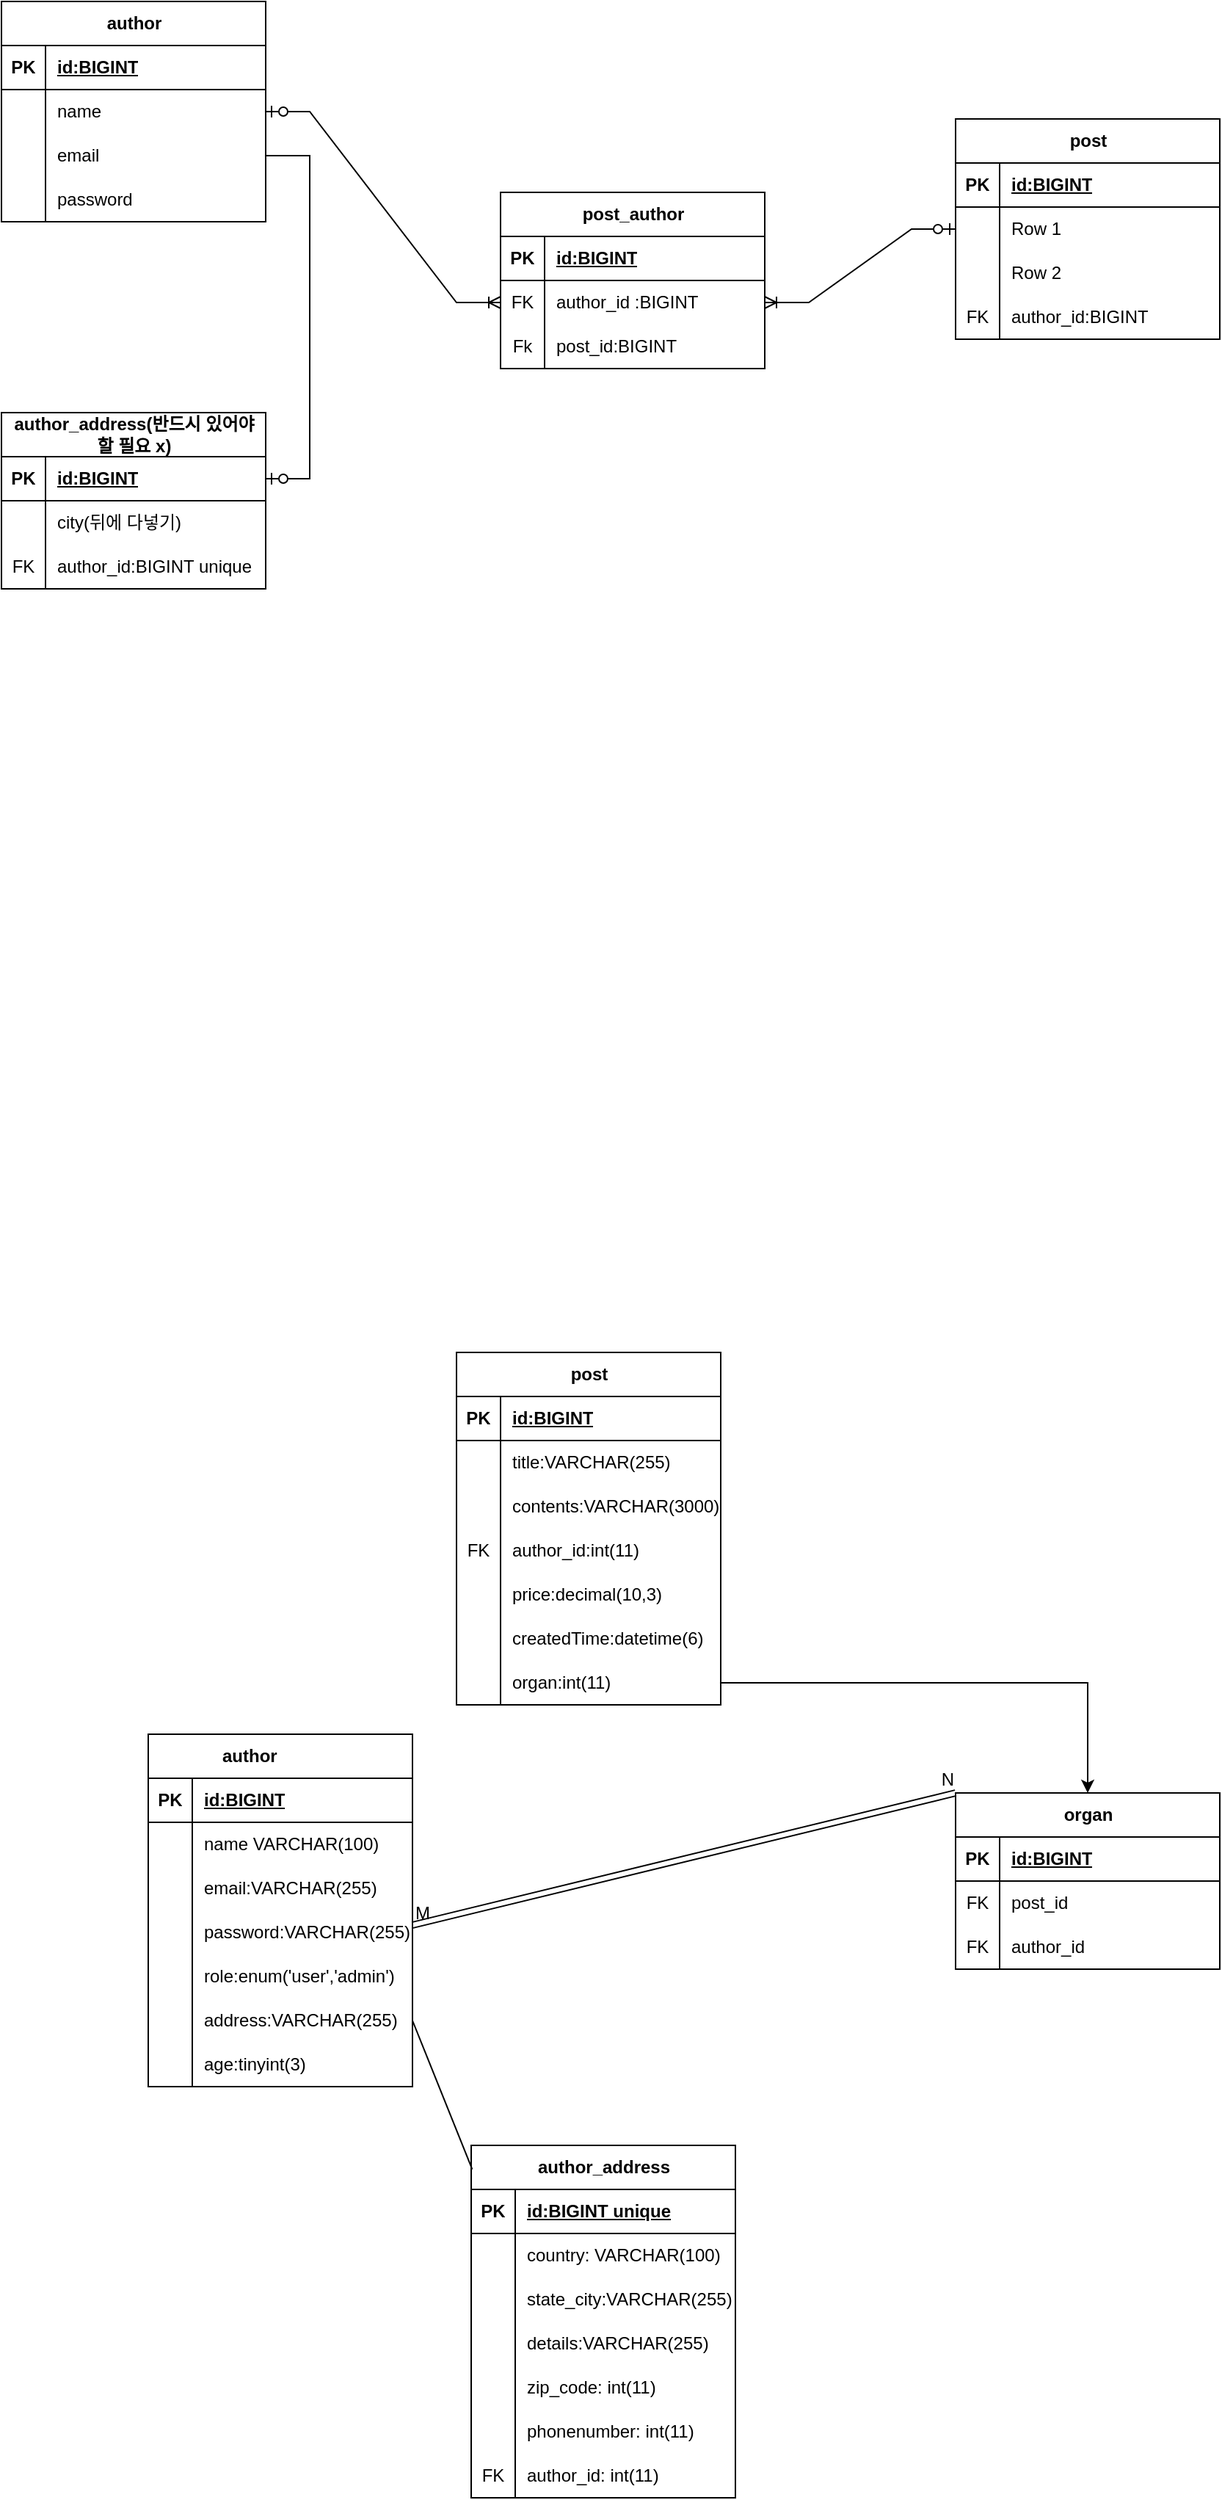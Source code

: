 <mxfile version="22.1.3" type="github">
  <diagram name="페이지-1" id="ly-QsgvtswhfLHgIecwg">
    <mxGraphModel dx="1050" dy="1691" grid="1" gridSize="10" guides="1" tooltips="1" connect="1" arrows="1" fold="1" page="1" pageScale="1" pageWidth="827" pageHeight="1169" math="0" shadow="0">
      <root>
        <mxCell id="0" />
        <mxCell id="1" parent="0" />
        <mxCell id="wgZzSziAznbYjshw0b0X-1" value="author&lt;span style=&quot;white-space: pre;&quot;&gt;&#x9;&lt;/span&gt;&lt;span style=&quot;white-space: pre;&quot;&gt;&#x9;&lt;/span&gt;" style="shape=table;startSize=30;container=1;collapsible=1;childLayout=tableLayout;fixedRows=1;rowLines=0;fontStyle=1;align=center;resizeLast=1;html=1;" vertex="1" parent="1">
          <mxGeometry x="190" y="200" width="180" height="240" as="geometry" />
        </mxCell>
        <mxCell id="wgZzSziAznbYjshw0b0X-2" value="" style="shape=tableRow;horizontal=0;startSize=0;swimlaneHead=0;swimlaneBody=0;fillColor=none;collapsible=0;dropTarget=0;points=[[0,0.5],[1,0.5]];portConstraint=eastwest;top=0;left=0;right=0;bottom=1;" vertex="1" parent="wgZzSziAznbYjshw0b0X-1">
          <mxGeometry y="30" width="180" height="30" as="geometry" />
        </mxCell>
        <mxCell id="wgZzSziAznbYjshw0b0X-3" value="PK" style="shape=partialRectangle;connectable=0;fillColor=none;top=0;left=0;bottom=0;right=0;fontStyle=1;overflow=hidden;whiteSpace=wrap;html=1;" vertex="1" parent="wgZzSziAznbYjshw0b0X-2">
          <mxGeometry width="30" height="30" as="geometry">
            <mxRectangle width="30" height="30" as="alternateBounds" />
          </mxGeometry>
        </mxCell>
        <mxCell id="wgZzSziAznbYjshw0b0X-4" value="id:BIGINT" style="shape=partialRectangle;connectable=0;fillColor=none;top=0;left=0;bottom=0;right=0;align=left;spacingLeft=6;fontStyle=5;overflow=hidden;whiteSpace=wrap;html=1;" vertex="1" parent="wgZzSziAznbYjshw0b0X-2">
          <mxGeometry x="30" width="150" height="30" as="geometry">
            <mxRectangle width="150" height="30" as="alternateBounds" />
          </mxGeometry>
        </mxCell>
        <mxCell id="wgZzSziAznbYjshw0b0X-5" value="" style="shape=tableRow;horizontal=0;startSize=0;swimlaneHead=0;swimlaneBody=0;fillColor=none;collapsible=0;dropTarget=0;points=[[0,0.5],[1,0.5]];portConstraint=eastwest;top=0;left=0;right=0;bottom=0;" vertex="1" parent="wgZzSziAznbYjshw0b0X-1">
          <mxGeometry y="60" width="180" height="30" as="geometry" />
        </mxCell>
        <mxCell id="wgZzSziAznbYjshw0b0X-6" value="" style="shape=partialRectangle;connectable=0;fillColor=none;top=0;left=0;bottom=0;right=0;editable=1;overflow=hidden;whiteSpace=wrap;html=1;" vertex="1" parent="wgZzSziAznbYjshw0b0X-5">
          <mxGeometry width="30" height="30" as="geometry">
            <mxRectangle width="30" height="30" as="alternateBounds" />
          </mxGeometry>
        </mxCell>
        <mxCell id="wgZzSziAznbYjshw0b0X-7" value="name VARCHAR(100)" style="shape=partialRectangle;connectable=0;fillColor=none;top=0;left=0;bottom=0;right=0;align=left;spacingLeft=6;overflow=hidden;whiteSpace=wrap;html=1;" vertex="1" parent="wgZzSziAznbYjshw0b0X-5">
          <mxGeometry x="30" width="150" height="30" as="geometry">
            <mxRectangle width="150" height="30" as="alternateBounds" />
          </mxGeometry>
        </mxCell>
        <mxCell id="wgZzSziAznbYjshw0b0X-8" value="" style="shape=tableRow;horizontal=0;startSize=0;swimlaneHead=0;swimlaneBody=0;fillColor=none;collapsible=0;dropTarget=0;points=[[0,0.5],[1,0.5]];portConstraint=eastwest;top=0;left=0;right=0;bottom=0;" vertex="1" parent="wgZzSziAznbYjshw0b0X-1">
          <mxGeometry y="90" width="180" height="30" as="geometry" />
        </mxCell>
        <mxCell id="wgZzSziAznbYjshw0b0X-9" value="" style="shape=partialRectangle;connectable=0;fillColor=none;top=0;left=0;bottom=0;right=0;editable=1;overflow=hidden;whiteSpace=wrap;html=1;" vertex="1" parent="wgZzSziAznbYjshw0b0X-8">
          <mxGeometry width="30" height="30" as="geometry">
            <mxRectangle width="30" height="30" as="alternateBounds" />
          </mxGeometry>
        </mxCell>
        <mxCell id="wgZzSziAznbYjshw0b0X-10" value="email:VARCHAR(255)" style="shape=partialRectangle;connectable=0;fillColor=none;top=0;left=0;bottom=0;right=0;align=left;spacingLeft=6;overflow=hidden;whiteSpace=wrap;html=1;" vertex="1" parent="wgZzSziAznbYjshw0b0X-8">
          <mxGeometry x="30" width="150" height="30" as="geometry">
            <mxRectangle width="150" height="30" as="alternateBounds" />
          </mxGeometry>
        </mxCell>
        <mxCell id="wgZzSziAznbYjshw0b0X-11" value="" style="shape=tableRow;horizontal=0;startSize=0;swimlaneHead=0;swimlaneBody=0;fillColor=none;collapsible=0;dropTarget=0;points=[[0,0.5],[1,0.5]];portConstraint=eastwest;top=0;left=0;right=0;bottom=0;" vertex="1" parent="wgZzSziAznbYjshw0b0X-1">
          <mxGeometry y="120" width="180" height="30" as="geometry" />
        </mxCell>
        <mxCell id="wgZzSziAznbYjshw0b0X-12" value="" style="shape=partialRectangle;connectable=0;fillColor=none;top=0;left=0;bottom=0;right=0;editable=1;overflow=hidden;whiteSpace=wrap;html=1;" vertex="1" parent="wgZzSziAznbYjshw0b0X-11">
          <mxGeometry width="30" height="30" as="geometry">
            <mxRectangle width="30" height="30" as="alternateBounds" />
          </mxGeometry>
        </mxCell>
        <mxCell id="wgZzSziAznbYjshw0b0X-13" value="password:VARCHAR(255)" style="shape=partialRectangle;connectable=0;fillColor=none;top=0;left=0;bottom=0;right=0;align=left;spacingLeft=6;overflow=hidden;whiteSpace=wrap;html=1;" vertex="1" parent="wgZzSziAznbYjshw0b0X-11">
          <mxGeometry x="30" width="150" height="30" as="geometry">
            <mxRectangle width="150" height="30" as="alternateBounds" />
          </mxGeometry>
        </mxCell>
        <mxCell id="wgZzSziAznbYjshw0b0X-14" value="" style="shape=tableRow;horizontal=0;startSize=0;swimlaneHead=0;swimlaneBody=0;fillColor=none;collapsible=0;dropTarget=0;points=[[0,0.5],[1,0.5]];portConstraint=eastwest;top=0;left=0;right=0;bottom=0;" vertex="1" parent="wgZzSziAznbYjshw0b0X-1">
          <mxGeometry y="150" width="180" height="30" as="geometry" />
        </mxCell>
        <mxCell id="wgZzSziAznbYjshw0b0X-15" value="" style="shape=partialRectangle;connectable=0;fillColor=none;top=0;left=0;bottom=0;right=0;editable=1;overflow=hidden;whiteSpace=wrap;html=1;" vertex="1" parent="wgZzSziAznbYjshw0b0X-14">
          <mxGeometry width="30" height="30" as="geometry">
            <mxRectangle width="30" height="30" as="alternateBounds" />
          </mxGeometry>
        </mxCell>
        <mxCell id="wgZzSziAznbYjshw0b0X-16" value="role:enum(&#39;user&#39;,&#39;admin&#39;)" style="shape=partialRectangle;connectable=0;fillColor=none;top=0;left=0;bottom=0;right=0;align=left;spacingLeft=6;overflow=hidden;whiteSpace=wrap;html=1;" vertex="1" parent="wgZzSziAznbYjshw0b0X-14">
          <mxGeometry x="30" width="150" height="30" as="geometry">
            <mxRectangle width="150" height="30" as="alternateBounds" />
          </mxGeometry>
        </mxCell>
        <mxCell id="wgZzSziAznbYjshw0b0X-17" value="" style="shape=tableRow;horizontal=0;startSize=0;swimlaneHead=0;swimlaneBody=0;fillColor=none;collapsible=0;dropTarget=0;points=[[0,0.5],[1,0.5]];portConstraint=eastwest;top=0;left=0;right=0;bottom=0;" vertex="1" parent="wgZzSziAznbYjshw0b0X-1">
          <mxGeometry y="180" width="180" height="30" as="geometry" />
        </mxCell>
        <mxCell id="wgZzSziAznbYjshw0b0X-18" value="" style="shape=partialRectangle;connectable=0;fillColor=none;top=0;left=0;bottom=0;right=0;editable=1;overflow=hidden;whiteSpace=wrap;html=1;" vertex="1" parent="wgZzSziAznbYjshw0b0X-17">
          <mxGeometry width="30" height="30" as="geometry">
            <mxRectangle width="30" height="30" as="alternateBounds" />
          </mxGeometry>
        </mxCell>
        <mxCell id="wgZzSziAznbYjshw0b0X-19" value="address:VARCHAR(255)" style="shape=partialRectangle;connectable=0;fillColor=none;top=0;left=0;bottom=0;right=0;align=left;spacingLeft=6;overflow=hidden;whiteSpace=wrap;html=1;" vertex="1" parent="wgZzSziAznbYjshw0b0X-17">
          <mxGeometry x="30" width="150" height="30" as="geometry">
            <mxRectangle width="150" height="30" as="alternateBounds" />
          </mxGeometry>
        </mxCell>
        <mxCell id="wgZzSziAznbYjshw0b0X-20" value="" style="shape=tableRow;horizontal=0;startSize=0;swimlaneHead=0;swimlaneBody=0;fillColor=none;collapsible=0;dropTarget=0;points=[[0,0.5],[1,0.5]];portConstraint=eastwest;top=0;left=0;right=0;bottom=0;" vertex="1" parent="wgZzSziAznbYjshw0b0X-1">
          <mxGeometry y="210" width="180" height="30" as="geometry" />
        </mxCell>
        <mxCell id="wgZzSziAznbYjshw0b0X-21" value="" style="shape=partialRectangle;connectable=0;fillColor=none;top=0;left=0;bottom=0;right=0;editable=1;overflow=hidden;whiteSpace=wrap;html=1;" vertex="1" parent="wgZzSziAznbYjshw0b0X-20">
          <mxGeometry width="30" height="30" as="geometry">
            <mxRectangle width="30" height="30" as="alternateBounds" />
          </mxGeometry>
        </mxCell>
        <mxCell id="wgZzSziAznbYjshw0b0X-22" value="age:tinyint(3)" style="shape=partialRectangle;connectable=0;fillColor=none;top=0;left=0;bottom=0;right=0;align=left;spacingLeft=6;overflow=hidden;whiteSpace=wrap;html=1;" vertex="1" parent="wgZzSziAznbYjshw0b0X-20">
          <mxGeometry x="30" width="150" height="30" as="geometry">
            <mxRectangle width="150" height="30" as="alternateBounds" />
          </mxGeometry>
        </mxCell>
        <mxCell id="wgZzSziAznbYjshw0b0X-23" value="post" style="shape=table;startSize=30;container=1;collapsible=1;childLayout=tableLayout;fixedRows=1;rowLines=0;fontStyle=1;align=center;resizeLast=1;html=1;" vertex="1" parent="1">
          <mxGeometry x="400" y="-60" width="180" height="240" as="geometry" />
        </mxCell>
        <mxCell id="wgZzSziAznbYjshw0b0X-24" value="" style="shape=tableRow;horizontal=0;startSize=0;swimlaneHead=0;swimlaneBody=0;fillColor=none;collapsible=0;dropTarget=0;points=[[0,0.5],[1,0.5]];portConstraint=eastwest;top=0;left=0;right=0;bottom=1;" vertex="1" parent="wgZzSziAznbYjshw0b0X-23">
          <mxGeometry y="30" width="180" height="30" as="geometry" />
        </mxCell>
        <mxCell id="wgZzSziAznbYjshw0b0X-25" value="PK" style="shape=partialRectangle;connectable=0;fillColor=none;top=0;left=0;bottom=0;right=0;fontStyle=1;overflow=hidden;whiteSpace=wrap;html=1;" vertex="1" parent="wgZzSziAznbYjshw0b0X-24">
          <mxGeometry width="30" height="30" as="geometry">
            <mxRectangle width="30" height="30" as="alternateBounds" />
          </mxGeometry>
        </mxCell>
        <mxCell id="wgZzSziAznbYjshw0b0X-26" value="id:BIGINT" style="shape=partialRectangle;connectable=0;fillColor=none;top=0;left=0;bottom=0;right=0;align=left;spacingLeft=6;fontStyle=5;overflow=hidden;whiteSpace=wrap;html=1;" vertex="1" parent="wgZzSziAznbYjshw0b0X-24">
          <mxGeometry x="30" width="150" height="30" as="geometry">
            <mxRectangle width="150" height="30" as="alternateBounds" />
          </mxGeometry>
        </mxCell>
        <mxCell id="wgZzSziAznbYjshw0b0X-27" value="" style="shape=tableRow;horizontal=0;startSize=0;swimlaneHead=0;swimlaneBody=0;fillColor=none;collapsible=0;dropTarget=0;points=[[0,0.5],[1,0.5]];portConstraint=eastwest;top=0;left=0;right=0;bottom=0;" vertex="1" parent="wgZzSziAznbYjshw0b0X-23">
          <mxGeometry y="60" width="180" height="30" as="geometry" />
        </mxCell>
        <mxCell id="wgZzSziAznbYjshw0b0X-28" value="" style="shape=partialRectangle;connectable=0;fillColor=none;top=0;left=0;bottom=0;right=0;editable=1;overflow=hidden;whiteSpace=wrap;html=1;" vertex="1" parent="wgZzSziAznbYjshw0b0X-27">
          <mxGeometry width="30" height="30" as="geometry">
            <mxRectangle width="30" height="30" as="alternateBounds" />
          </mxGeometry>
        </mxCell>
        <mxCell id="wgZzSziAznbYjshw0b0X-29" value="title:VARCHAR(255)" style="shape=partialRectangle;connectable=0;fillColor=none;top=0;left=0;bottom=0;right=0;align=left;spacingLeft=6;overflow=hidden;whiteSpace=wrap;html=1;" vertex="1" parent="wgZzSziAznbYjshw0b0X-27">
          <mxGeometry x="30" width="150" height="30" as="geometry">
            <mxRectangle width="150" height="30" as="alternateBounds" />
          </mxGeometry>
        </mxCell>
        <mxCell id="wgZzSziAznbYjshw0b0X-30" value="" style="shape=tableRow;horizontal=0;startSize=0;swimlaneHead=0;swimlaneBody=0;fillColor=none;collapsible=0;dropTarget=0;points=[[0,0.5],[1,0.5]];portConstraint=eastwest;top=0;left=0;right=0;bottom=0;" vertex="1" parent="wgZzSziAznbYjshw0b0X-23">
          <mxGeometry y="90" width="180" height="30" as="geometry" />
        </mxCell>
        <mxCell id="wgZzSziAznbYjshw0b0X-31" value="" style="shape=partialRectangle;connectable=0;fillColor=none;top=0;left=0;bottom=0;right=0;editable=1;overflow=hidden;whiteSpace=wrap;html=1;" vertex="1" parent="wgZzSziAznbYjshw0b0X-30">
          <mxGeometry width="30" height="30" as="geometry">
            <mxRectangle width="30" height="30" as="alternateBounds" />
          </mxGeometry>
        </mxCell>
        <mxCell id="wgZzSziAznbYjshw0b0X-32" value="contents:VARCHAR(3000)" style="shape=partialRectangle;connectable=0;fillColor=none;top=0;left=0;bottom=0;right=0;align=left;spacingLeft=6;overflow=hidden;whiteSpace=wrap;html=1;" vertex="1" parent="wgZzSziAznbYjshw0b0X-30">
          <mxGeometry x="30" width="150" height="30" as="geometry">
            <mxRectangle width="150" height="30" as="alternateBounds" />
          </mxGeometry>
        </mxCell>
        <mxCell id="wgZzSziAznbYjshw0b0X-33" value="" style="shape=tableRow;horizontal=0;startSize=0;swimlaneHead=0;swimlaneBody=0;fillColor=none;collapsible=0;dropTarget=0;points=[[0,0.5],[1,0.5]];portConstraint=eastwest;top=0;left=0;right=0;bottom=0;" vertex="1" parent="wgZzSziAznbYjshw0b0X-23">
          <mxGeometry y="120" width="180" height="30" as="geometry" />
        </mxCell>
        <mxCell id="wgZzSziAznbYjshw0b0X-34" value="FK" style="shape=partialRectangle;connectable=0;fillColor=none;top=0;left=0;bottom=0;right=0;editable=1;overflow=hidden;whiteSpace=wrap;html=1;" vertex="1" parent="wgZzSziAznbYjshw0b0X-33">
          <mxGeometry width="30" height="30" as="geometry">
            <mxRectangle width="30" height="30" as="alternateBounds" />
          </mxGeometry>
        </mxCell>
        <mxCell id="wgZzSziAznbYjshw0b0X-35" value="author_id:int(11)" style="shape=partialRectangle;connectable=0;fillColor=none;top=0;left=0;bottom=0;right=0;align=left;spacingLeft=6;overflow=hidden;whiteSpace=wrap;html=1;" vertex="1" parent="wgZzSziAznbYjshw0b0X-33">
          <mxGeometry x="30" width="150" height="30" as="geometry">
            <mxRectangle width="150" height="30" as="alternateBounds" />
          </mxGeometry>
        </mxCell>
        <mxCell id="wgZzSziAznbYjshw0b0X-36" value="" style="shape=tableRow;horizontal=0;startSize=0;swimlaneHead=0;swimlaneBody=0;fillColor=none;collapsible=0;dropTarget=0;points=[[0,0.5],[1,0.5]];portConstraint=eastwest;top=0;left=0;right=0;bottom=0;" vertex="1" parent="wgZzSziAznbYjshw0b0X-23">
          <mxGeometry y="150" width="180" height="30" as="geometry" />
        </mxCell>
        <mxCell id="wgZzSziAznbYjshw0b0X-37" value="" style="shape=partialRectangle;connectable=0;fillColor=none;top=0;left=0;bottom=0;right=0;editable=1;overflow=hidden;whiteSpace=wrap;html=1;" vertex="1" parent="wgZzSziAznbYjshw0b0X-36">
          <mxGeometry width="30" height="30" as="geometry">
            <mxRectangle width="30" height="30" as="alternateBounds" />
          </mxGeometry>
        </mxCell>
        <mxCell id="wgZzSziAznbYjshw0b0X-38" value="price:decimal(10,3)" style="shape=partialRectangle;connectable=0;fillColor=none;top=0;left=0;bottom=0;right=0;align=left;spacingLeft=6;overflow=hidden;whiteSpace=wrap;html=1;" vertex="1" parent="wgZzSziAznbYjshw0b0X-36">
          <mxGeometry x="30" width="150" height="30" as="geometry">
            <mxRectangle width="150" height="30" as="alternateBounds" />
          </mxGeometry>
        </mxCell>
        <mxCell id="wgZzSziAznbYjshw0b0X-39" value="" style="shape=tableRow;horizontal=0;startSize=0;swimlaneHead=0;swimlaneBody=0;fillColor=none;collapsible=0;dropTarget=0;points=[[0,0.5],[1,0.5]];portConstraint=eastwest;top=0;left=0;right=0;bottom=0;" vertex="1" parent="wgZzSziAznbYjshw0b0X-23">
          <mxGeometry y="180" width="180" height="30" as="geometry" />
        </mxCell>
        <mxCell id="wgZzSziAznbYjshw0b0X-40" value="" style="shape=partialRectangle;connectable=0;fillColor=none;top=0;left=0;bottom=0;right=0;editable=1;overflow=hidden;whiteSpace=wrap;html=1;" vertex="1" parent="wgZzSziAznbYjshw0b0X-39">
          <mxGeometry width="30" height="30" as="geometry">
            <mxRectangle width="30" height="30" as="alternateBounds" />
          </mxGeometry>
        </mxCell>
        <mxCell id="wgZzSziAznbYjshw0b0X-41" value="createdTime:datetime(6)" style="shape=partialRectangle;connectable=0;fillColor=none;top=0;left=0;bottom=0;right=0;align=left;spacingLeft=6;overflow=hidden;whiteSpace=wrap;html=1;" vertex="1" parent="wgZzSziAznbYjshw0b0X-39">
          <mxGeometry x="30" width="150" height="30" as="geometry">
            <mxRectangle width="150" height="30" as="alternateBounds" />
          </mxGeometry>
        </mxCell>
        <mxCell id="wgZzSziAznbYjshw0b0X-105" value="" style="shape=tableRow;horizontal=0;startSize=0;swimlaneHead=0;swimlaneBody=0;fillColor=none;collapsible=0;dropTarget=0;points=[[0,0.5],[1,0.5]];portConstraint=eastwest;top=0;left=0;right=0;bottom=0;" vertex="1" parent="wgZzSziAznbYjshw0b0X-23">
          <mxGeometry y="210" width="180" height="30" as="geometry" />
        </mxCell>
        <mxCell id="wgZzSziAznbYjshw0b0X-106" value="" style="shape=partialRectangle;connectable=0;fillColor=none;top=0;left=0;bottom=0;right=0;editable=1;overflow=hidden;whiteSpace=wrap;html=1;" vertex="1" parent="wgZzSziAznbYjshw0b0X-105">
          <mxGeometry width="30" height="30" as="geometry">
            <mxRectangle width="30" height="30" as="alternateBounds" />
          </mxGeometry>
        </mxCell>
        <mxCell id="wgZzSziAznbYjshw0b0X-107" value="organ:int(11)" style="shape=partialRectangle;connectable=0;fillColor=none;top=0;left=0;bottom=0;right=0;align=left;spacingLeft=6;overflow=hidden;whiteSpace=wrap;html=1;" vertex="1" parent="wgZzSziAznbYjshw0b0X-105">
          <mxGeometry x="30" width="150" height="30" as="geometry">
            <mxRectangle width="150" height="30" as="alternateBounds" />
          </mxGeometry>
        </mxCell>
        <mxCell id="wgZzSziAznbYjshw0b0X-45" value="author_address" style="shape=table;startSize=30;container=1;collapsible=1;childLayout=tableLayout;fixedRows=1;rowLines=0;fontStyle=1;align=center;resizeLast=1;html=1;" vertex="1" parent="1">
          <mxGeometry x="410" y="480" width="180" height="240" as="geometry" />
        </mxCell>
        <mxCell id="wgZzSziAznbYjshw0b0X-46" value="" style="shape=tableRow;horizontal=0;startSize=0;swimlaneHead=0;swimlaneBody=0;fillColor=none;collapsible=0;dropTarget=0;points=[[0,0.5],[1,0.5]];portConstraint=eastwest;top=0;left=0;right=0;bottom=1;" vertex="1" parent="wgZzSziAznbYjshw0b0X-45">
          <mxGeometry y="30" width="180" height="30" as="geometry" />
        </mxCell>
        <mxCell id="wgZzSziAznbYjshw0b0X-47" value="PK" style="shape=partialRectangle;connectable=0;fillColor=none;top=0;left=0;bottom=0;right=0;fontStyle=1;overflow=hidden;whiteSpace=wrap;html=1;" vertex="1" parent="wgZzSziAznbYjshw0b0X-46">
          <mxGeometry width="30" height="30" as="geometry">
            <mxRectangle width="30" height="30" as="alternateBounds" />
          </mxGeometry>
        </mxCell>
        <mxCell id="wgZzSziAznbYjshw0b0X-48" value="id:BIGINT unique" style="shape=partialRectangle;connectable=0;fillColor=none;top=0;left=0;bottom=0;right=0;align=left;spacingLeft=6;fontStyle=5;overflow=hidden;whiteSpace=wrap;html=1;" vertex="1" parent="wgZzSziAznbYjshw0b0X-46">
          <mxGeometry x="30" width="150" height="30" as="geometry">
            <mxRectangle width="150" height="30" as="alternateBounds" />
          </mxGeometry>
        </mxCell>
        <mxCell id="wgZzSziAznbYjshw0b0X-49" value="" style="shape=tableRow;horizontal=0;startSize=0;swimlaneHead=0;swimlaneBody=0;fillColor=none;collapsible=0;dropTarget=0;points=[[0,0.5],[1,0.5]];portConstraint=eastwest;top=0;left=0;right=0;bottom=0;" vertex="1" parent="wgZzSziAznbYjshw0b0X-45">
          <mxGeometry y="60" width="180" height="30" as="geometry" />
        </mxCell>
        <mxCell id="wgZzSziAznbYjshw0b0X-50" value="" style="shape=partialRectangle;connectable=0;fillColor=none;top=0;left=0;bottom=0;right=0;editable=1;overflow=hidden;whiteSpace=wrap;html=1;" vertex="1" parent="wgZzSziAznbYjshw0b0X-49">
          <mxGeometry width="30" height="30" as="geometry">
            <mxRectangle width="30" height="30" as="alternateBounds" />
          </mxGeometry>
        </mxCell>
        <mxCell id="wgZzSziAznbYjshw0b0X-51" value="country: VARCHAR(100)" style="shape=partialRectangle;connectable=0;fillColor=none;top=0;left=0;bottom=0;right=0;align=left;spacingLeft=6;overflow=hidden;whiteSpace=wrap;html=1;" vertex="1" parent="wgZzSziAznbYjshw0b0X-49">
          <mxGeometry x="30" width="150" height="30" as="geometry">
            <mxRectangle width="150" height="30" as="alternateBounds" />
          </mxGeometry>
        </mxCell>
        <mxCell id="wgZzSziAznbYjshw0b0X-52" value="" style="shape=tableRow;horizontal=0;startSize=0;swimlaneHead=0;swimlaneBody=0;fillColor=none;collapsible=0;dropTarget=0;points=[[0,0.5],[1,0.5]];portConstraint=eastwest;top=0;left=0;right=0;bottom=0;" vertex="1" parent="wgZzSziAznbYjshw0b0X-45">
          <mxGeometry y="90" width="180" height="30" as="geometry" />
        </mxCell>
        <mxCell id="wgZzSziAznbYjshw0b0X-53" value="" style="shape=partialRectangle;connectable=0;fillColor=none;top=0;left=0;bottom=0;right=0;editable=1;overflow=hidden;whiteSpace=wrap;html=1;" vertex="1" parent="wgZzSziAznbYjshw0b0X-52">
          <mxGeometry width="30" height="30" as="geometry">
            <mxRectangle width="30" height="30" as="alternateBounds" />
          </mxGeometry>
        </mxCell>
        <mxCell id="wgZzSziAznbYjshw0b0X-54" value="state_city:VARCHAR(255)" style="shape=partialRectangle;connectable=0;fillColor=none;top=0;left=0;bottom=0;right=0;align=left;spacingLeft=6;overflow=hidden;whiteSpace=wrap;html=1;" vertex="1" parent="wgZzSziAznbYjshw0b0X-52">
          <mxGeometry x="30" width="150" height="30" as="geometry">
            <mxRectangle width="150" height="30" as="alternateBounds" />
          </mxGeometry>
        </mxCell>
        <mxCell id="wgZzSziAznbYjshw0b0X-55" value="" style="shape=tableRow;horizontal=0;startSize=0;swimlaneHead=0;swimlaneBody=0;fillColor=none;collapsible=0;dropTarget=0;points=[[0,0.5],[1,0.5]];portConstraint=eastwest;top=0;left=0;right=0;bottom=0;" vertex="1" parent="wgZzSziAznbYjshw0b0X-45">
          <mxGeometry y="120" width="180" height="30" as="geometry" />
        </mxCell>
        <mxCell id="wgZzSziAznbYjshw0b0X-56" value="" style="shape=partialRectangle;connectable=0;fillColor=none;top=0;left=0;bottom=0;right=0;editable=1;overflow=hidden;whiteSpace=wrap;html=1;" vertex="1" parent="wgZzSziAznbYjshw0b0X-55">
          <mxGeometry width="30" height="30" as="geometry">
            <mxRectangle width="30" height="30" as="alternateBounds" />
          </mxGeometry>
        </mxCell>
        <mxCell id="wgZzSziAznbYjshw0b0X-57" value="details:VARCHAR(255)" style="shape=partialRectangle;connectable=0;fillColor=none;top=0;left=0;bottom=0;right=0;align=left;spacingLeft=6;overflow=hidden;whiteSpace=wrap;html=1;" vertex="1" parent="wgZzSziAznbYjshw0b0X-55">
          <mxGeometry x="30" width="150" height="30" as="geometry">
            <mxRectangle width="150" height="30" as="alternateBounds" />
          </mxGeometry>
        </mxCell>
        <mxCell id="wgZzSziAznbYjshw0b0X-58" value="" style="shape=tableRow;horizontal=0;startSize=0;swimlaneHead=0;swimlaneBody=0;fillColor=none;collapsible=0;dropTarget=0;points=[[0,0.5],[1,0.5]];portConstraint=eastwest;top=0;left=0;right=0;bottom=0;" vertex="1" parent="wgZzSziAznbYjshw0b0X-45">
          <mxGeometry y="150" width="180" height="30" as="geometry" />
        </mxCell>
        <mxCell id="wgZzSziAznbYjshw0b0X-59" value="" style="shape=partialRectangle;connectable=0;fillColor=none;top=0;left=0;bottom=0;right=0;editable=1;overflow=hidden;whiteSpace=wrap;html=1;" vertex="1" parent="wgZzSziAznbYjshw0b0X-58">
          <mxGeometry width="30" height="30" as="geometry">
            <mxRectangle width="30" height="30" as="alternateBounds" />
          </mxGeometry>
        </mxCell>
        <mxCell id="wgZzSziAznbYjshw0b0X-60" value="zip_code:&amp;nbsp;int(11)" style="shape=partialRectangle;connectable=0;fillColor=none;top=0;left=0;bottom=0;right=0;align=left;spacingLeft=6;overflow=hidden;whiteSpace=wrap;html=1;" vertex="1" parent="wgZzSziAznbYjshw0b0X-58">
          <mxGeometry x="30" width="150" height="30" as="geometry">
            <mxRectangle width="150" height="30" as="alternateBounds" />
          </mxGeometry>
        </mxCell>
        <mxCell id="wgZzSziAznbYjshw0b0X-61" value="" style="shape=tableRow;horizontal=0;startSize=0;swimlaneHead=0;swimlaneBody=0;fillColor=none;collapsible=0;dropTarget=0;points=[[0,0.5],[1,0.5]];portConstraint=eastwest;top=0;left=0;right=0;bottom=0;" vertex="1" parent="wgZzSziAznbYjshw0b0X-45">
          <mxGeometry y="180" width="180" height="30" as="geometry" />
        </mxCell>
        <mxCell id="wgZzSziAznbYjshw0b0X-62" value="" style="shape=partialRectangle;connectable=0;fillColor=none;top=0;left=0;bottom=0;right=0;editable=1;overflow=hidden;whiteSpace=wrap;html=1;" vertex="1" parent="wgZzSziAznbYjshw0b0X-61">
          <mxGeometry width="30" height="30" as="geometry">
            <mxRectangle width="30" height="30" as="alternateBounds" />
          </mxGeometry>
        </mxCell>
        <mxCell id="wgZzSziAznbYjshw0b0X-63" value="phonenumber:&amp;nbsp;int(11)" style="shape=partialRectangle;connectable=0;fillColor=none;top=0;left=0;bottom=0;right=0;align=left;spacingLeft=6;overflow=hidden;whiteSpace=wrap;html=1;" vertex="1" parent="wgZzSziAznbYjshw0b0X-61">
          <mxGeometry x="30" width="150" height="30" as="geometry">
            <mxRectangle width="150" height="30" as="alternateBounds" />
          </mxGeometry>
        </mxCell>
        <mxCell id="wgZzSziAznbYjshw0b0X-64" value="" style="shape=tableRow;horizontal=0;startSize=0;swimlaneHead=0;swimlaneBody=0;fillColor=none;collapsible=0;dropTarget=0;points=[[0,0.5],[1,0.5]];portConstraint=eastwest;top=0;left=0;right=0;bottom=0;" vertex="1" parent="wgZzSziAznbYjshw0b0X-45">
          <mxGeometry y="210" width="180" height="30" as="geometry" />
        </mxCell>
        <mxCell id="wgZzSziAznbYjshw0b0X-65" value="FK" style="shape=partialRectangle;connectable=0;fillColor=none;top=0;left=0;bottom=0;right=0;editable=1;overflow=hidden;whiteSpace=wrap;html=1;" vertex="1" parent="wgZzSziAznbYjshw0b0X-64">
          <mxGeometry width="30" height="30" as="geometry">
            <mxRectangle width="30" height="30" as="alternateBounds" />
          </mxGeometry>
        </mxCell>
        <mxCell id="wgZzSziAznbYjshw0b0X-66" value="author_id:&amp;nbsp;int(11)" style="shape=partialRectangle;connectable=0;fillColor=none;top=0;left=0;bottom=0;right=0;align=left;spacingLeft=6;overflow=hidden;whiteSpace=wrap;html=1;" vertex="1" parent="wgZzSziAznbYjshw0b0X-64">
          <mxGeometry x="30" width="150" height="30" as="geometry">
            <mxRectangle width="150" height="30" as="alternateBounds" />
          </mxGeometry>
        </mxCell>
        <mxCell id="wgZzSziAznbYjshw0b0X-68" value="" style="shape=link;html=1;rounded=0;entryX=0;entryY=0;entryDx=0;entryDy=0;" edge="1" parent="1" target="wgZzSziAznbYjshw0b0X-73">
          <mxGeometry relative="1" as="geometry">
            <mxPoint x="370" y="330" as="sourcePoint" />
            <mxPoint x="400" y="220" as="targetPoint" />
          </mxGeometry>
        </mxCell>
        <mxCell id="wgZzSziAznbYjshw0b0X-69" value="M" style="resizable=0;html=1;whiteSpace=wrap;align=left;verticalAlign=bottom;" connectable="0" vertex="1" parent="wgZzSziAznbYjshw0b0X-68">
          <mxGeometry x="-1" relative="1" as="geometry" />
        </mxCell>
        <mxCell id="wgZzSziAznbYjshw0b0X-70" value="N" style="resizable=0;html=1;whiteSpace=wrap;align=right;verticalAlign=bottom;" connectable="0" vertex="1" parent="wgZzSziAznbYjshw0b0X-68">
          <mxGeometry x="1" relative="1" as="geometry" />
        </mxCell>
        <mxCell id="wgZzSziAznbYjshw0b0X-72" style="edgeStyle=orthogonalEdgeStyle;rounded=0;orthogonalLoop=1;jettySize=auto;html=1;exitX=1;exitY=0.5;exitDx=0;exitDy=0;" edge="1" parent="1" source="wgZzSziAznbYjshw0b0X-105" target="wgZzSziAznbYjshw0b0X-73">
          <mxGeometry relative="1" as="geometry">
            <mxPoint x="690" y="340" as="targetPoint" />
          </mxGeometry>
        </mxCell>
        <mxCell id="wgZzSziAznbYjshw0b0X-73" value="organ" style="shape=table;startSize=30;container=1;collapsible=1;childLayout=tableLayout;fixedRows=1;rowLines=0;fontStyle=1;align=center;resizeLast=1;html=1;" vertex="1" parent="1">
          <mxGeometry x="740" y="240" width="180" height="120" as="geometry" />
        </mxCell>
        <mxCell id="wgZzSziAznbYjshw0b0X-74" value="" style="shape=tableRow;horizontal=0;startSize=0;swimlaneHead=0;swimlaneBody=0;fillColor=none;collapsible=0;dropTarget=0;points=[[0,0.5],[1,0.5]];portConstraint=eastwest;top=0;left=0;right=0;bottom=1;" vertex="1" parent="wgZzSziAznbYjshw0b0X-73">
          <mxGeometry y="30" width="180" height="30" as="geometry" />
        </mxCell>
        <mxCell id="wgZzSziAznbYjshw0b0X-75" value="PK" style="shape=partialRectangle;connectable=0;fillColor=none;top=0;left=0;bottom=0;right=0;fontStyle=1;overflow=hidden;whiteSpace=wrap;html=1;" vertex="1" parent="wgZzSziAznbYjshw0b0X-74">
          <mxGeometry width="30" height="30" as="geometry">
            <mxRectangle width="30" height="30" as="alternateBounds" />
          </mxGeometry>
        </mxCell>
        <mxCell id="wgZzSziAznbYjshw0b0X-76" value="id:BIGINT" style="shape=partialRectangle;connectable=0;fillColor=none;top=0;left=0;bottom=0;right=0;align=left;spacingLeft=6;fontStyle=5;overflow=hidden;whiteSpace=wrap;html=1;" vertex="1" parent="wgZzSziAznbYjshw0b0X-74">
          <mxGeometry x="30" width="150" height="30" as="geometry">
            <mxRectangle width="150" height="30" as="alternateBounds" />
          </mxGeometry>
        </mxCell>
        <mxCell id="wgZzSziAznbYjshw0b0X-77" value="" style="shape=tableRow;horizontal=0;startSize=0;swimlaneHead=0;swimlaneBody=0;fillColor=none;collapsible=0;dropTarget=0;points=[[0,0.5],[1,0.5]];portConstraint=eastwest;top=0;left=0;right=0;bottom=0;" vertex="1" parent="wgZzSziAznbYjshw0b0X-73">
          <mxGeometry y="60" width="180" height="30" as="geometry" />
        </mxCell>
        <mxCell id="wgZzSziAznbYjshw0b0X-78" value="FK" style="shape=partialRectangle;connectable=0;fillColor=none;top=0;left=0;bottom=0;right=0;editable=1;overflow=hidden;whiteSpace=wrap;html=1;" vertex="1" parent="wgZzSziAznbYjshw0b0X-77">
          <mxGeometry width="30" height="30" as="geometry">
            <mxRectangle width="30" height="30" as="alternateBounds" />
          </mxGeometry>
        </mxCell>
        <mxCell id="wgZzSziAznbYjshw0b0X-79" value="post_id" style="shape=partialRectangle;connectable=0;fillColor=none;top=0;left=0;bottom=0;right=0;align=left;spacingLeft=6;overflow=hidden;whiteSpace=wrap;html=1;" vertex="1" parent="wgZzSziAznbYjshw0b0X-77">
          <mxGeometry x="30" width="150" height="30" as="geometry">
            <mxRectangle width="150" height="30" as="alternateBounds" />
          </mxGeometry>
        </mxCell>
        <mxCell id="wgZzSziAznbYjshw0b0X-80" value="" style="shape=tableRow;horizontal=0;startSize=0;swimlaneHead=0;swimlaneBody=0;fillColor=none;collapsible=0;dropTarget=0;points=[[0,0.5],[1,0.5]];portConstraint=eastwest;top=0;left=0;right=0;bottom=0;" vertex="1" parent="wgZzSziAznbYjshw0b0X-73">
          <mxGeometry y="90" width="180" height="30" as="geometry" />
        </mxCell>
        <mxCell id="wgZzSziAznbYjshw0b0X-81" value="FK" style="shape=partialRectangle;connectable=0;fillColor=none;top=0;left=0;bottom=0;right=0;editable=1;overflow=hidden;whiteSpace=wrap;html=1;" vertex="1" parent="wgZzSziAznbYjshw0b0X-80">
          <mxGeometry width="30" height="30" as="geometry">
            <mxRectangle width="30" height="30" as="alternateBounds" />
          </mxGeometry>
        </mxCell>
        <mxCell id="wgZzSziAznbYjshw0b0X-82" value="author_id" style="shape=partialRectangle;connectable=0;fillColor=none;top=0;left=0;bottom=0;right=0;align=left;spacingLeft=6;overflow=hidden;whiteSpace=wrap;html=1;" vertex="1" parent="wgZzSziAznbYjshw0b0X-80">
          <mxGeometry x="30" width="150" height="30" as="geometry">
            <mxRectangle width="150" height="30" as="alternateBounds" />
          </mxGeometry>
        </mxCell>
        <mxCell id="wgZzSziAznbYjshw0b0X-109" value="" style="endArrow=none;html=1;rounded=0;exitX=1;exitY=0.5;exitDx=0;exitDy=0;entryX=0.004;entryY=0.068;entryDx=0;entryDy=0;entryPerimeter=0;" edge="1" parent="1" source="wgZzSziAznbYjshw0b0X-17" target="wgZzSziAznbYjshw0b0X-45">
          <mxGeometry relative="1" as="geometry">
            <mxPoint x="490" y="470" as="sourcePoint" />
            <mxPoint x="650" y="470" as="targetPoint" />
          </mxGeometry>
        </mxCell>
        <mxCell id="wgZzSziAznbYjshw0b0X-111" value="author" style="shape=table;startSize=30;container=1;collapsible=1;childLayout=tableLayout;fixedRows=1;rowLines=0;fontStyle=1;align=center;resizeLast=1;html=1;" vertex="1" parent="1">
          <mxGeometry x="90" y="-980" width="180" height="150" as="geometry" />
        </mxCell>
        <mxCell id="wgZzSziAznbYjshw0b0X-112" value="" style="shape=tableRow;horizontal=0;startSize=0;swimlaneHead=0;swimlaneBody=0;fillColor=none;collapsible=0;dropTarget=0;points=[[0,0.5],[1,0.5]];portConstraint=eastwest;top=0;left=0;right=0;bottom=1;" vertex="1" parent="wgZzSziAznbYjshw0b0X-111">
          <mxGeometry y="30" width="180" height="30" as="geometry" />
        </mxCell>
        <mxCell id="wgZzSziAznbYjshw0b0X-113" value="PK" style="shape=partialRectangle;connectable=0;fillColor=none;top=0;left=0;bottom=0;right=0;fontStyle=1;overflow=hidden;whiteSpace=wrap;html=1;" vertex="1" parent="wgZzSziAznbYjshw0b0X-112">
          <mxGeometry width="30" height="30" as="geometry">
            <mxRectangle width="30" height="30" as="alternateBounds" />
          </mxGeometry>
        </mxCell>
        <mxCell id="wgZzSziAznbYjshw0b0X-114" value="id:BIGINT" style="shape=partialRectangle;connectable=0;fillColor=none;top=0;left=0;bottom=0;right=0;align=left;spacingLeft=6;fontStyle=5;overflow=hidden;whiteSpace=wrap;html=1;" vertex="1" parent="wgZzSziAznbYjshw0b0X-112">
          <mxGeometry x="30" width="150" height="30" as="geometry">
            <mxRectangle width="150" height="30" as="alternateBounds" />
          </mxGeometry>
        </mxCell>
        <mxCell id="wgZzSziAznbYjshw0b0X-115" value="" style="shape=tableRow;horizontal=0;startSize=0;swimlaneHead=0;swimlaneBody=0;fillColor=none;collapsible=0;dropTarget=0;points=[[0,0.5],[1,0.5]];portConstraint=eastwest;top=0;left=0;right=0;bottom=0;" vertex="1" parent="wgZzSziAznbYjshw0b0X-111">
          <mxGeometry y="60" width="180" height="30" as="geometry" />
        </mxCell>
        <mxCell id="wgZzSziAznbYjshw0b0X-116" value="" style="shape=partialRectangle;connectable=0;fillColor=none;top=0;left=0;bottom=0;right=0;editable=1;overflow=hidden;whiteSpace=wrap;html=1;" vertex="1" parent="wgZzSziAznbYjshw0b0X-115">
          <mxGeometry width="30" height="30" as="geometry">
            <mxRectangle width="30" height="30" as="alternateBounds" />
          </mxGeometry>
        </mxCell>
        <mxCell id="wgZzSziAznbYjshw0b0X-117" value="name" style="shape=partialRectangle;connectable=0;fillColor=none;top=0;left=0;bottom=0;right=0;align=left;spacingLeft=6;overflow=hidden;whiteSpace=wrap;html=1;" vertex="1" parent="wgZzSziAznbYjshw0b0X-115">
          <mxGeometry x="30" width="150" height="30" as="geometry">
            <mxRectangle width="150" height="30" as="alternateBounds" />
          </mxGeometry>
        </mxCell>
        <mxCell id="wgZzSziAznbYjshw0b0X-118" value="" style="shape=tableRow;horizontal=0;startSize=0;swimlaneHead=0;swimlaneBody=0;fillColor=none;collapsible=0;dropTarget=0;points=[[0,0.5],[1,0.5]];portConstraint=eastwest;top=0;left=0;right=0;bottom=0;" vertex="1" parent="wgZzSziAznbYjshw0b0X-111">
          <mxGeometry y="90" width="180" height="30" as="geometry" />
        </mxCell>
        <mxCell id="wgZzSziAznbYjshw0b0X-119" value="" style="shape=partialRectangle;connectable=0;fillColor=none;top=0;left=0;bottom=0;right=0;editable=1;overflow=hidden;whiteSpace=wrap;html=1;" vertex="1" parent="wgZzSziAznbYjshw0b0X-118">
          <mxGeometry width="30" height="30" as="geometry">
            <mxRectangle width="30" height="30" as="alternateBounds" />
          </mxGeometry>
        </mxCell>
        <mxCell id="wgZzSziAznbYjshw0b0X-120" value="email" style="shape=partialRectangle;connectable=0;fillColor=none;top=0;left=0;bottom=0;right=0;align=left;spacingLeft=6;overflow=hidden;whiteSpace=wrap;html=1;" vertex="1" parent="wgZzSziAznbYjshw0b0X-118">
          <mxGeometry x="30" width="150" height="30" as="geometry">
            <mxRectangle width="150" height="30" as="alternateBounds" />
          </mxGeometry>
        </mxCell>
        <mxCell id="wgZzSziAznbYjshw0b0X-121" value="" style="shape=tableRow;horizontal=0;startSize=0;swimlaneHead=0;swimlaneBody=0;fillColor=none;collapsible=0;dropTarget=0;points=[[0,0.5],[1,0.5]];portConstraint=eastwest;top=0;left=0;right=0;bottom=0;" vertex="1" parent="wgZzSziAznbYjshw0b0X-111">
          <mxGeometry y="120" width="180" height="30" as="geometry" />
        </mxCell>
        <mxCell id="wgZzSziAznbYjshw0b0X-122" value="" style="shape=partialRectangle;connectable=0;fillColor=none;top=0;left=0;bottom=0;right=0;editable=1;overflow=hidden;whiteSpace=wrap;html=1;" vertex="1" parent="wgZzSziAznbYjshw0b0X-121">
          <mxGeometry width="30" height="30" as="geometry">
            <mxRectangle width="30" height="30" as="alternateBounds" />
          </mxGeometry>
        </mxCell>
        <mxCell id="wgZzSziAznbYjshw0b0X-123" value="password" style="shape=partialRectangle;connectable=0;fillColor=none;top=0;left=0;bottom=0;right=0;align=left;spacingLeft=6;overflow=hidden;whiteSpace=wrap;html=1;" vertex="1" parent="wgZzSziAznbYjshw0b0X-121">
          <mxGeometry x="30" width="150" height="30" as="geometry">
            <mxRectangle width="150" height="30" as="alternateBounds" />
          </mxGeometry>
        </mxCell>
        <mxCell id="wgZzSziAznbYjshw0b0X-124" value="post" style="shape=table;startSize=30;container=1;collapsible=1;childLayout=tableLayout;fixedRows=1;rowLines=0;fontStyle=1;align=center;resizeLast=1;html=1;" vertex="1" parent="1">
          <mxGeometry x="740" y="-900" width="180" height="150" as="geometry" />
        </mxCell>
        <mxCell id="wgZzSziAznbYjshw0b0X-125" value="" style="shape=tableRow;horizontal=0;startSize=0;swimlaneHead=0;swimlaneBody=0;fillColor=none;collapsible=0;dropTarget=0;points=[[0,0.5],[1,0.5]];portConstraint=eastwest;top=0;left=0;right=0;bottom=1;" vertex="1" parent="wgZzSziAznbYjshw0b0X-124">
          <mxGeometry y="30" width="180" height="30" as="geometry" />
        </mxCell>
        <mxCell id="wgZzSziAznbYjshw0b0X-126" value="PK" style="shape=partialRectangle;connectable=0;fillColor=none;top=0;left=0;bottom=0;right=0;fontStyle=1;overflow=hidden;whiteSpace=wrap;html=1;" vertex="1" parent="wgZzSziAznbYjshw0b0X-125">
          <mxGeometry width="30" height="30" as="geometry">
            <mxRectangle width="30" height="30" as="alternateBounds" />
          </mxGeometry>
        </mxCell>
        <mxCell id="wgZzSziAznbYjshw0b0X-127" value="id:BIGINT" style="shape=partialRectangle;connectable=0;fillColor=none;top=0;left=0;bottom=0;right=0;align=left;spacingLeft=6;fontStyle=5;overflow=hidden;whiteSpace=wrap;html=1;" vertex="1" parent="wgZzSziAznbYjshw0b0X-125">
          <mxGeometry x="30" width="150" height="30" as="geometry">
            <mxRectangle width="150" height="30" as="alternateBounds" />
          </mxGeometry>
        </mxCell>
        <mxCell id="wgZzSziAznbYjshw0b0X-128" value="" style="shape=tableRow;horizontal=0;startSize=0;swimlaneHead=0;swimlaneBody=0;fillColor=none;collapsible=0;dropTarget=0;points=[[0,0.5],[1,0.5]];portConstraint=eastwest;top=0;left=0;right=0;bottom=0;" vertex="1" parent="wgZzSziAznbYjshw0b0X-124">
          <mxGeometry y="60" width="180" height="30" as="geometry" />
        </mxCell>
        <mxCell id="wgZzSziAznbYjshw0b0X-129" value="" style="shape=partialRectangle;connectable=0;fillColor=none;top=0;left=0;bottom=0;right=0;editable=1;overflow=hidden;whiteSpace=wrap;html=1;" vertex="1" parent="wgZzSziAznbYjshw0b0X-128">
          <mxGeometry width="30" height="30" as="geometry">
            <mxRectangle width="30" height="30" as="alternateBounds" />
          </mxGeometry>
        </mxCell>
        <mxCell id="wgZzSziAznbYjshw0b0X-130" value="Row 1" style="shape=partialRectangle;connectable=0;fillColor=none;top=0;left=0;bottom=0;right=0;align=left;spacingLeft=6;overflow=hidden;whiteSpace=wrap;html=1;" vertex="1" parent="wgZzSziAznbYjshw0b0X-128">
          <mxGeometry x="30" width="150" height="30" as="geometry">
            <mxRectangle width="150" height="30" as="alternateBounds" />
          </mxGeometry>
        </mxCell>
        <mxCell id="wgZzSziAznbYjshw0b0X-131" value="" style="shape=tableRow;horizontal=0;startSize=0;swimlaneHead=0;swimlaneBody=0;fillColor=none;collapsible=0;dropTarget=0;points=[[0,0.5],[1,0.5]];portConstraint=eastwest;top=0;left=0;right=0;bottom=0;" vertex="1" parent="wgZzSziAznbYjshw0b0X-124">
          <mxGeometry y="90" width="180" height="30" as="geometry" />
        </mxCell>
        <mxCell id="wgZzSziAznbYjshw0b0X-132" value="" style="shape=partialRectangle;connectable=0;fillColor=none;top=0;left=0;bottom=0;right=0;editable=1;overflow=hidden;whiteSpace=wrap;html=1;" vertex="1" parent="wgZzSziAznbYjshw0b0X-131">
          <mxGeometry width="30" height="30" as="geometry">
            <mxRectangle width="30" height="30" as="alternateBounds" />
          </mxGeometry>
        </mxCell>
        <mxCell id="wgZzSziAznbYjshw0b0X-133" value="Row 2" style="shape=partialRectangle;connectable=0;fillColor=none;top=0;left=0;bottom=0;right=0;align=left;spacingLeft=6;overflow=hidden;whiteSpace=wrap;html=1;" vertex="1" parent="wgZzSziAznbYjshw0b0X-131">
          <mxGeometry x="30" width="150" height="30" as="geometry">
            <mxRectangle width="150" height="30" as="alternateBounds" />
          </mxGeometry>
        </mxCell>
        <mxCell id="wgZzSziAznbYjshw0b0X-134" value="" style="shape=tableRow;horizontal=0;startSize=0;swimlaneHead=0;swimlaneBody=0;fillColor=none;collapsible=0;dropTarget=0;points=[[0,0.5],[1,0.5]];portConstraint=eastwest;top=0;left=0;right=0;bottom=0;" vertex="1" parent="wgZzSziAznbYjshw0b0X-124">
          <mxGeometry y="120" width="180" height="30" as="geometry" />
        </mxCell>
        <mxCell id="wgZzSziAznbYjshw0b0X-135" value="FK" style="shape=partialRectangle;connectable=0;fillColor=none;top=0;left=0;bottom=0;right=0;editable=1;overflow=hidden;whiteSpace=wrap;html=1;" vertex="1" parent="wgZzSziAznbYjshw0b0X-134">
          <mxGeometry width="30" height="30" as="geometry">
            <mxRectangle width="30" height="30" as="alternateBounds" />
          </mxGeometry>
        </mxCell>
        <mxCell id="wgZzSziAznbYjshw0b0X-136" value="author_id:BIGINT" style="shape=partialRectangle;connectable=0;fillColor=none;top=0;left=0;bottom=0;right=0;align=left;spacingLeft=6;overflow=hidden;whiteSpace=wrap;html=1;" vertex="1" parent="wgZzSziAznbYjshw0b0X-134">
          <mxGeometry x="30" width="150" height="30" as="geometry">
            <mxRectangle width="150" height="30" as="alternateBounds" />
          </mxGeometry>
        </mxCell>
        <mxCell id="wgZzSziAznbYjshw0b0X-137" value="post_author" style="shape=table;startSize=30;container=1;collapsible=1;childLayout=tableLayout;fixedRows=1;rowLines=0;fontStyle=1;align=center;resizeLast=1;html=1;" vertex="1" parent="1">
          <mxGeometry x="430" y="-850" width="180" height="120" as="geometry" />
        </mxCell>
        <mxCell id="wgZzSziAznbYjshw0b0X-138" value="" style="shape=tableRow;horizontal=0;startSize=0;swimlaneHead=0;swimlaneBody=0;fillColor=none;collapsible=0;dropTarget=0;points=[[0,0.5],[1,0.5]];portConstraint=eastwest;top=0;left=0;right=0;bottom=1;" vertex="1" parent="wgZzSziAznbYjshw0b0X-137">
          <mxGeometry y="30" width="180" height="30" as="geometry" />
        </mxCell>
        <mxCell id="wgZzSziAznbYjshw0b0X-139" value="PK" style="shape=partialRectangle;connectable=0;fillColor=none;top=0;left=0;bottom=0;right=0;fontStyle=1;overflow=hidden;whiteSpace=wrap;html=1;" vertex="1" parent="wgZzSziAznbYjshw0b0X-138">
          <mxGeometry width="30" height="30" as="geometry">
            <mxRectangle width="30" height="30" as="alternateBounds" />
          </mxGeometry>
        </mxCell>
        <mxCell id="wgZzSziAznbYjshw0b0X-140" value="id:BIGINT" style="shape=partialRectangle;connectable=0;fillColor=none;top=0;left=0;bottom=0;right=0;align=left;spacingLeft=6;fontStyle=5;overflow=hidden;whiteSpace=wrap;html=1;" vertex="1" parent="wgZzSziAznbYjshw0b0X-138">
          <mxGeometry x="30" width="150" height="30" as="geometry">
            <mxRectangle width="150" height="30" as="alternateBounds" />
          </mxGeometry>
        </mxCell>
        <mxCell id="wgZzSziAznbYjshw0b0X-141" value="" style="shape=tableRow;horizontal=0;startSize=0;swimlaneHead=0;swimlaneBody=0;fillColor=none;collapsible=0;dropTarget=0;points=[[0,0.5],[1,0.5]];portConstraint=eastwest;top=0;left=0;right=0;bottom=0;" vertex="1" parent="wgZzSziAznbYjshw0b0X-137">
          <mxGeometry y="60" width="180" height="30" as="geometry" />
        </mxCell>
        <mxCell id="wgZzSziAznbYjshw0b0X-142" value="FK" style="shape=partialRectangle;connectable=0;fillColor=none;top=0;left=0;bottom=0;right=0;editable=1;overflow=hidden;whiteSpace=wrap;html=1;" vertex="1" parent="wgZzSziAznbYjshw0b0X-141">
          <mxGeometry width="30" height="30" as="geometry">
            <mxRectangle width="30" height="30" as="alternateBounds" />
          </mxGeometry>
        </mxCell>
        <mxCell id="wgZzSziAznbYjshw0b0X-143" value="author_id :BIGINT" style="shape=partialRectangle;connectable=0;fillColor=none;top=0;left=0;bottom=0;right=0;align=left;spacingLeft=6;overflow=hidden;whiteSpace=wrap;html=1;" vertex="1" parent="wgZzSziAznbYjshw0b0X-141">
          <mxGeometry x="30" width="150" height="30" as="geometry">
            <mxRectangle width="150" height="30" as="alternateBounds" />
          </mxGeometry>
        </mxCell>
        <mxCell id="wgZzSziAznbYjshw0b0X-144" value="" style="shape=tableRow;horizontal=0;startSize=0;swimlaneHead=0;swimlaneBody=0;fillColor=none;collapsible=0;dropTarget=0;points=[[0,0.5],[1,0.5]];portConstraint=eastwest;top=0;left=0;right=0;bottom=0;" vertex="1" parent="wgZzSziAznbYjshw0b0X-137">
          <mxGeometry y="90" width="180" height="30" as="geometry" />
        </mxCell>
        <mxCell id="wgZzSziAznbYjshw0b0X-145" value="Fk" style="shape=partialRectangle;connectable=0;fillColor=none;top=0;left=0;bottom=0;right=0;editable=1;overflow=hidden;whiteSpace=wrap;html=1;" vertex="1" parent="wgZzSziAznbYjshw0b0X-144">
          <mxGeometry width="30" height="30" as="geometry">
            <mxRectangle width="30" height="30" as="alternateBounds" />
          </mxGeometry>
        </mxCell>
        <mxCell id="wgZzSziAznbYjshw0b0X-146" value="post_id:BIGINT" style="shape=partialRectangle;connectable=0;fillColor=none;top=0;left=0;bottom=0;right=0;align=left;spacingLeft=6;overflow=hidden;whiteSpace=wrap;html=1;" vertex="1" parent="wgZzSziAznbYjshw0b0X-144">
          <mxGeometry x="30" width="150" height="30" as="geometry">
            <mxRectangle width="150" height="30" as="alternateBounds" />
          </mxGeometry>
        </mxCell>
        <mxCell id="wgZzSziAznbYjshw0b0X-150" value="" style="edgeStyle=entityRelationEdgeStyle;fontSize=12;html=1;endArrow=ERoneToMany;startArrow=ERzeroToOne;rounded=0;entryX=0;entryY=0.5;entryDx=0;entryDy=0;" edge="1" parent="1" source="wgZzSziAznbYjshw0b0X-115" target="wgZzSziAznbYjshw0b0X-141">
          <mxGeometry width="100" height="100" relative="1" as="geometry">
            <mxPoint x="263.6" y="-970" as="sourcePoint" />
            <mxPoint x="370.0" y="-661.41" as="targetPoint" />
          </mxGeometry>
        </mxCell>
        <mxCell id="wgZzSziAznbYjshw0b0X-151" value="" style="edgeStyle=entityRelationEdgeStyle;fontSize=12;html=1;endArrow=ERoneToMany;startArrow=ERzeroToOne;rounded=0;entryX=1;entryY=0.5;entryDx=0;entryDy=0;exitX=0;exitY=0.5;exitDx=0;exitDy=0;" edge="1" parent="1" source="wgZzSziAznbYjshw0b0X-128" target="wgZzSziAznbYjshw0b0X-141">
          <mxGeometry width="100" height="100" relative="1" as="geometry">
            <mxPoint x="770" y="-795" as="sourcePoint" />
            <mxPoint x="630" y="-624.01" as="targetPoint" />
          </mxGeometry>
        </mxCell>
        <mxCell id="wgZzSziAznbYjshw0b0X-152" value="author_address(반드시 있어야&lt;br&gt;할 필요 x)" style="shape=table;startSize=30;container=1;collapsible=1;childLayout=tableLayout;fixedRows=1;rowLines=0;fontStyle=1;align=center;resizeLast=1;html=1;" vertex="1" parent="1">
          <mxGeometry x="90" y="-700" width="180" height="120" as="geometry" />
        </mxCell>
        <mxCell id="wgZzSziAznbYjshw0b0X-153" value="" style="shape=tableRow;horizontal=0;startSize=0;swimlaneHead=0;swimlaneBody=0;fillColor=none;collapsible=0;dropTarget=0;points=[[0,0.5],[1,0.5]];portConstraint=eastwest;top=0;left=0;right=0;bottom=1;" vertex="1" parent="wgZzSziAznbYjshw0b0X-152">
          <mxGeometry y="30" width="180" height="30" as="geometry" />
        </mxCell>
        <mxCell id="wgZzSziAznbYjshw0b0X-154" value="PK" style="shape=partialRectangle;connectable=0;fillColor=none;top=0;left=0;bottom=0;right=0;fontStyle=1;overflow=hidden;whiteSpace=wrap;html=1;" vertex="1" parent="wgZzSziAznbYjshw0b0X-153">
          <mxGeometry width="30" height="30" as="geometry">
            <mxRectangle width="30" height="30" as="alternateBounds" />
          </mxGeometry>
        </mxCell>
        <mxCell id="wgZzSziAznbYjshw0b0X-155" value="id:BIGINT" style="shape=partialRectangle;connectable=0;fillColor=none;top=0;left=0;bottom=0;right=0;align=left;spacingLeft=6;fontStyle=5;overflow=hidden;whiteSpace=wrap;html=1;" vertex="1" parent="wgZzSziAznbYjshw0b0X-153">
          <mxGeometry x="30" width="150" height="30" as="geometry">
            <mxRectangle width="150" height="30" as="alternateBounds" />
          </mxGeometry>
        </mxCell>
        <mxCell id="wgZzSziAznbYjshw0b0X-156" value="" style="shape=tableRow;horizontal=0;startSize=0;swimlaneHead=0;swimlaneBody=0;fillColor=none;collapsible=0;dropTarget=0;points=[[0,0.5],[1,0.5]];portConstraint=eastwest;top=0;left=0;right=0;bottom=0;" vertex="1" parent="wgZzSziAznbYjshw0b0X-152">
          <mxGeometry y="60" width="180" height="30" as="geometry" />
        </mxCell>
        <mxCell id="wgZzSziAznbYjshw0b0X-157" value="" style="shape=partialRectangle;connectable=0;fillColor=none;top=0;left=0;bottom=0;right=0;editable=1;overflow=hidden;whiteSpace=wrap;html=1;" vertex="1" parent="wgZzSziAznbYjshw0b0X-156">
          <mxGeometry width="30" height="30" as="geometry">
            <mxRectangle width="30" height="30" as="alternateBounds" />
          </mxGeometry>
        </mxCell>
        <mxCell id="wgZzSziAznbYjshw0b0X-158" value="city(뒤에 다넣기)" style="shape=partialRectangle;connectable=0;fillColor=none;top=0;left=0;bottom=0;right=0;align=left;spacingLeft=6;overflow=hidden;whiteSpace=wrap;html=1;" vertex="1" parent="wgZzSziAznbYjshw0b0X-156">
          <mxGeometry x="30" width="150" height="30" as="geometry">
            <mxRectangle width="150" height="30" as="alternateBounds" />
          </mxGeometry>
        </mxCell>
        <mxCell id="wgZzSziAznbYjshw0b0X-159" value="" style="shape=tableRow;horizontal=0;startSize=0;swimlaneHead=0;swimlaneBody=0;fillColor=none;collapsible=0;dropTarget=0;points=[[0,0.5],[1,0.5]];portConstraint=eastwest;top=0;left=0;right=0;bottom=0;" vertex="1" parent="wgZzSziAznbYjshw0b0X-152">
          <mxGeometry y="90" width="180" height="30" as="geometry" />
        </mxCell>
        <mxCell id="wgZzSziAznbYjshw0b0X-160" value="FK" style="shape=partialRectangle;connectable=0;fillColor=none;top=0;left=0;bottom=0;right=0;editable=1;overflow=hidden;whiteSpace=wrap;html=1;" vertex="1" parent="wgZzSziAznbYjshw0b0X-159">
          <mxGeometry width="30" height="30" as="geometry">
            <mxRectangle width="30" height="30" as="alternateBounds" />
          </mxGeometry>
        </mxCell>
        <mxCell id="wgZzSziAznbYjshw0b0X-161" value="author_id:BIGINT unique" style="shape=partialRectangle;connectable=0;fillColor=none;top=0;left=0;bottom=0;right=0;align=left;spacingLeft=6;overflow=hidden;whiteSpace=wrap;html=1;" vertex="1" parent="wgZzSziAznbYjshw0b0X-159">
          <mxGeometry x="30" width="150" height="30" as="geometry">
            <mxRectangle width="150" height="30" as="alternateBounds" />
          </mxGeometry>
        </mxCell>
        <mxCell id="wgZzSziAznbYjshw0b0X-165" value="" style="edgeStyle=entityRelationEdgeStyle;fontSize=12;html=1;endArrow=ERzeroToOne;endFill=1;rounded=0;entryX=1;entryY=0.5;entryDx=0;entryDy=0;" edge="1" parent="1" source="wgZzSziAznbYjshw0b0X-118" target="wgZzSziAznbYjshw0b0X-153">
          <mxGeometry width="100" height="100" relative="1" as="geometry">
            <mxPoint x="520" y="-690" as="sourcePoint" />
            <mxPoint x="620" y="-790" as="targetPoint" />
          </mxGeometry>
        </mxCell>
      </root>
    </mxGraphModel>
  </diagram>
</mxfile>
